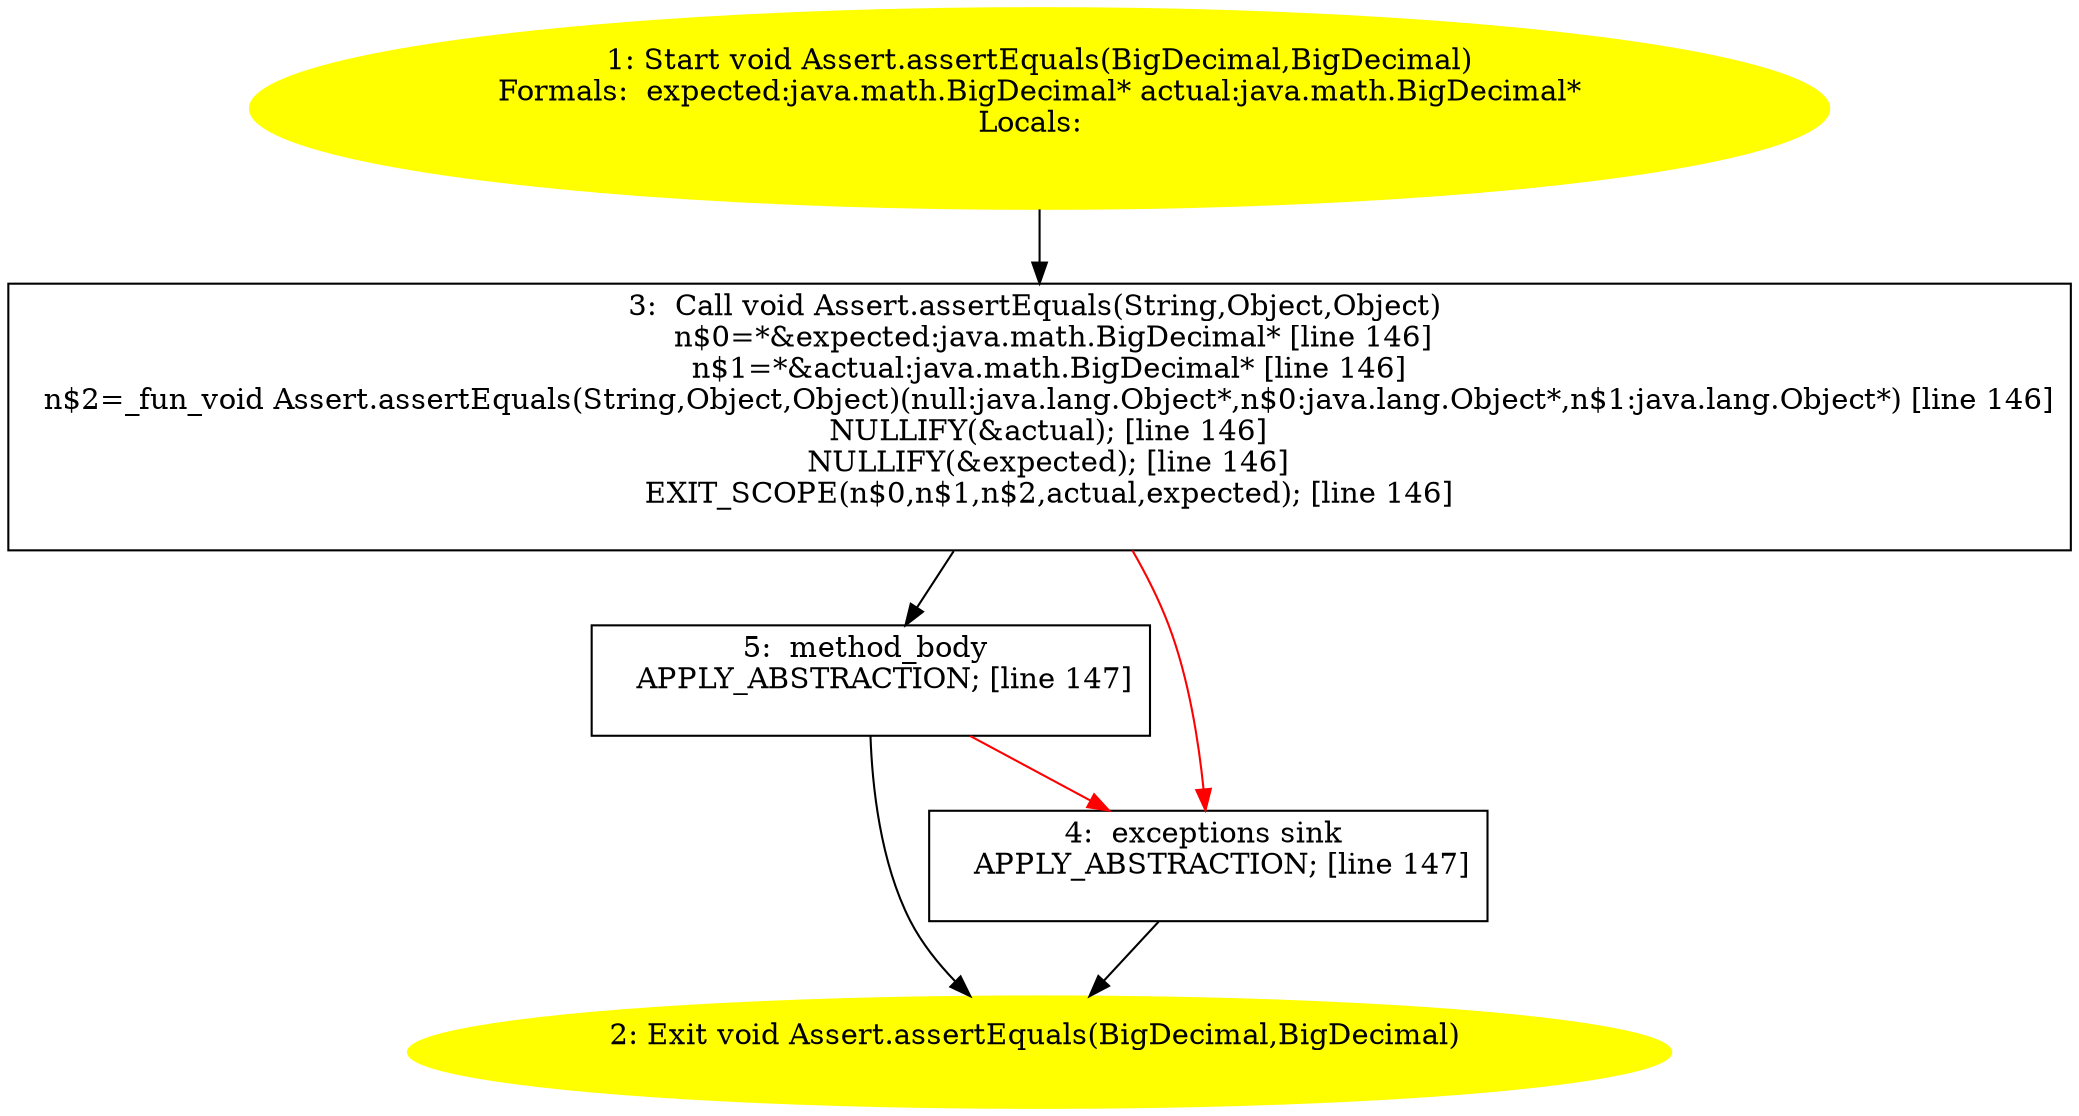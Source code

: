 /* @generated */
digraph cfg {
"org.junit.Assert.assertEquals(java.math.BigDecimal,java.math.BigDecimal):void.73bf2d2973f981ff7176d562112cb347_1" [label="1: Start void Assert.assertEquals(BigDecimal,BigDecimal)\nFormals:  expected:java.math.BigDecimal* actual:java.math.BigDecimal*\nLocals:  \n  " color=yellow style=filled]
	

	 "org.junit.Assert.assertEquals(java.math.BigDecimal,java.math.BigDecimal):void.73bf2d2973f981ff7176d562112cb347_1" -> "org.junit.Assert.assertEquals(java.math.BigDecimal,java.math.BigDecimal):void.73bf2d2973f981ff7176d562112cb347_3" ;
"org.junit.Assert.assertEquals(java.math.BigDecimal,java.math.BigDecimal):void.73bf2d2973f981ff7176d562112cb347_2" [label="2: Exit void Assert.assertEquals(BigDecimal,BigDecimal) \n  " color=yellow style=filled]
	

"org.junit.Assert.assertEquals(java.math.BigDecimal,java.math.BigDecimal):void.73bf2d2973f981ff7176d562112cb347_3" [label="3:  Call void Assert.assertEquals(String,Object,Object) \n   n$0=*&expected:java.math.BigDecimal* [line 146]\n  n$1=*&actual:java.math.BigDecimal* [line 146]\n  n$2=_fun_void Assert.assertEquals(String,Object,Object)(null:java.lang.Object*,n$0:java.lang.Object*,n$1:java.lang.Object*) [line 146]\n  NULLIFY(&actual); [line 146]\n  NULLIFY(&expected); [line 146]\n  EXIT_SCOPE(n$0,n$1,n$2,actual,expected); [line 146]\n " shape="box"]
	

	 "org.junit.Assert.assertEquals(java.math.BigDecimal,java.math.BigDecimal):void.73bf2d2973f981ff7176d562112cb347_3" -> "org.junit.Assert.assertEquals(java.math.BigDecimal,java.math.BigDecimal):void.73bf2d2973f981ff7176d562112cb347_5" ;
	 "org.junit.Assert.assertEquals(java.math.BigDecimal,java.math.BigDecimal):void.73bf2d2973f981ff7176d562112cb347_3" -> "org.junit.Assert.assertEquals(java.math.BigDecimal,java.math.BigDecimal):void.73bf2d2973f981ff7176d562112cb347_4" [color="red" ];
"org.junit.Assert.assertEquals(java.math.BigDecimal,java.math.BigDecimal):void.73bf2d2973f981ff7176d562112cb347_4" [label="4:  exceptions sink \n   APPLY_ABSTRACTION; [line 147]\n " shape="box"]
	

	 "org.junit.Assert.assertEquals(java.math.BigDecimal,java.math.BigDecimal):void.73bf2d2973f981ff7176d562112cb347_4" -> "org.junit.Assert.assertEquals(java.math.BigDecimal,java.math.BigDecimal):void.73bf2d2973f981ff7176d562112cb347_2" ;
"org.junit.Assert.assertEquals(java.math.BigDecimal,java.math.BigDecimal):void.73bf2d2973f981ff7176d562112cb347_5" [label="5:  method_body \n   APPLY_ABSTRACTION; [line 147]\n " shape="box"]
	

	 "org.junit.Assert.assertEquals(java.math.BigDecimal,java.math.BigDecimal):void.73bf2d2973f981ff7176d562112cb347_5" -> "org.junit.Assert.assertEquals(java.math.BigDecimal,java.math.BigDecimal):void.73bf2d2973f981ff7176d562112cb347_2" ;
	 "org.junit.Assert.assertEquals(java.math.BigDecimal,java.math.BigDecimal):void.73bf2d2973f981ff7176d562112cb347_5" -> "org.junit.Assert.assertEquals(java.math.BigDecimal,java.math.BigDecimal):void.73bf2d2973f981ff7176d562112cb347_4" [color="red" ];
}
